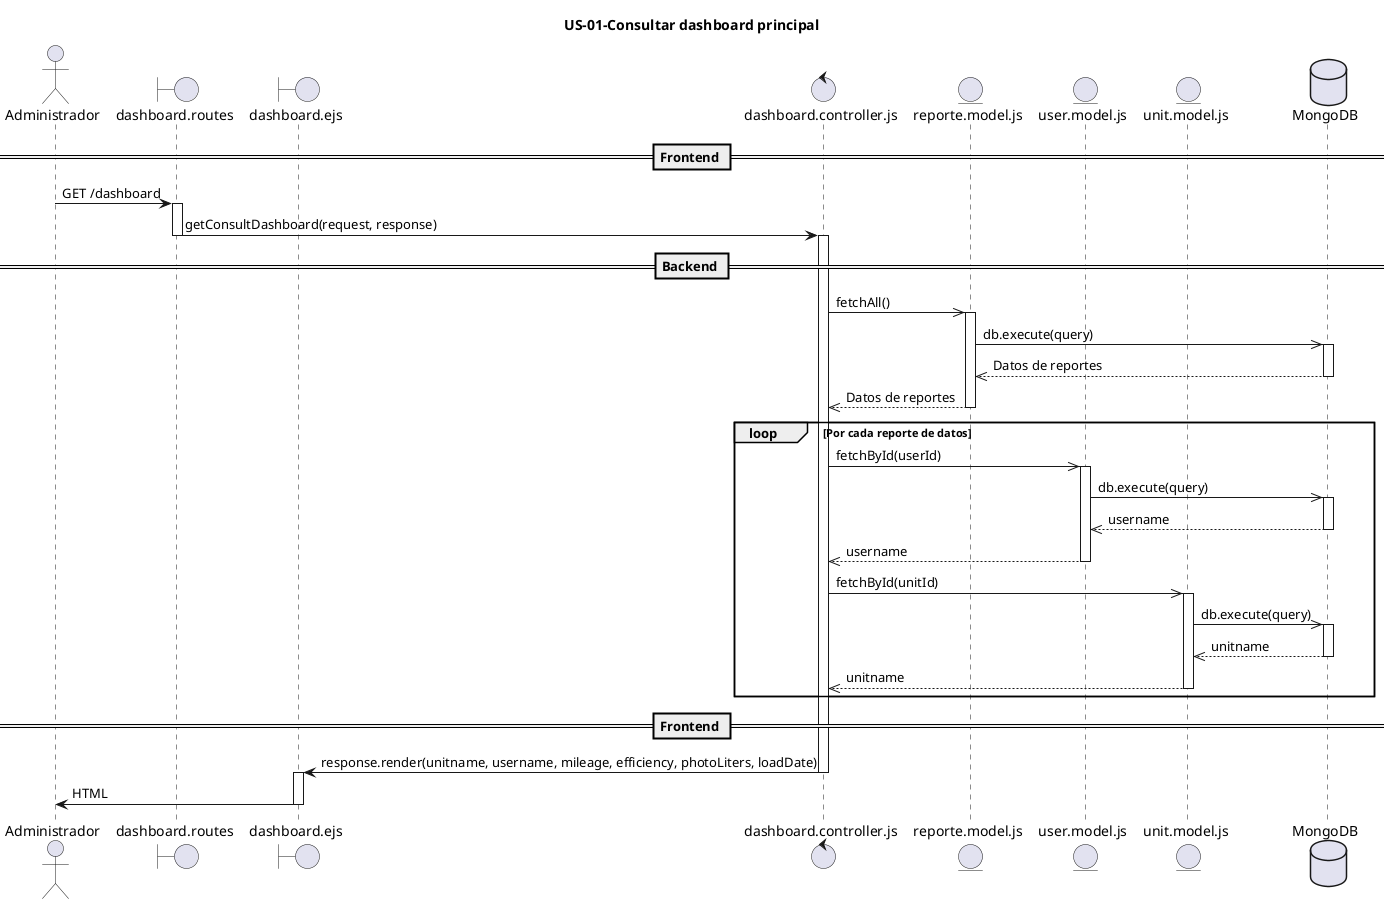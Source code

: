 @startuml
title US-01-Consultar dashboard principal

actor Administrador

boundary "dashboard.routes" as R
boundary "dashboard.ejs" as View
control "dashboard.controller.js" as C
entity "reporte.model.js" as M_Reporte
entity "user.model.js" as M_User
entity "unit.model.js" as M_Unit
database "MongoDB" as DB

== Frontend ==
Administrador -> R: GET /dashboard

activate R
R -> C: getConsultDashboard(request, response)
deactivate R

== Backend ==
activate C
C ->> M_Reporte: fetchAll()

activate M_Reporte
M_Reporte ->> DB: db.execute(query)

activate DB
DB -->> M_Reporte: Datos de reportes
deactivate DB

M_Reporte -->> C: Datos de reportes
deactivate M_Reporte

loop Por cada reporte de datos
    C ->> M_User: fetchById(userId)
activate M_User
    M_User ->> DB: db.execute(query)

    activate DB
    DB -->> M_User: username
    deactivate DB

    M_User -->> C: username
    deactivate M_User

    C ->> M_Unit: fetchById(unitId)

    activate M_Unit
    M_Unit ->> DB: db.execute(query)

    activate DB
    DB -->> M_Unit: unitname
    deactivate DB

    M_Unit -->> C: unitname
    deactivate M_Unit
end

== Frontend ==
C -> View: response.render(unitname, username, mileage, efficiency, photoLiters, loadDate)
deactivate C

activate View
View -> Administrador: HTML
deactivate View

@enduml
